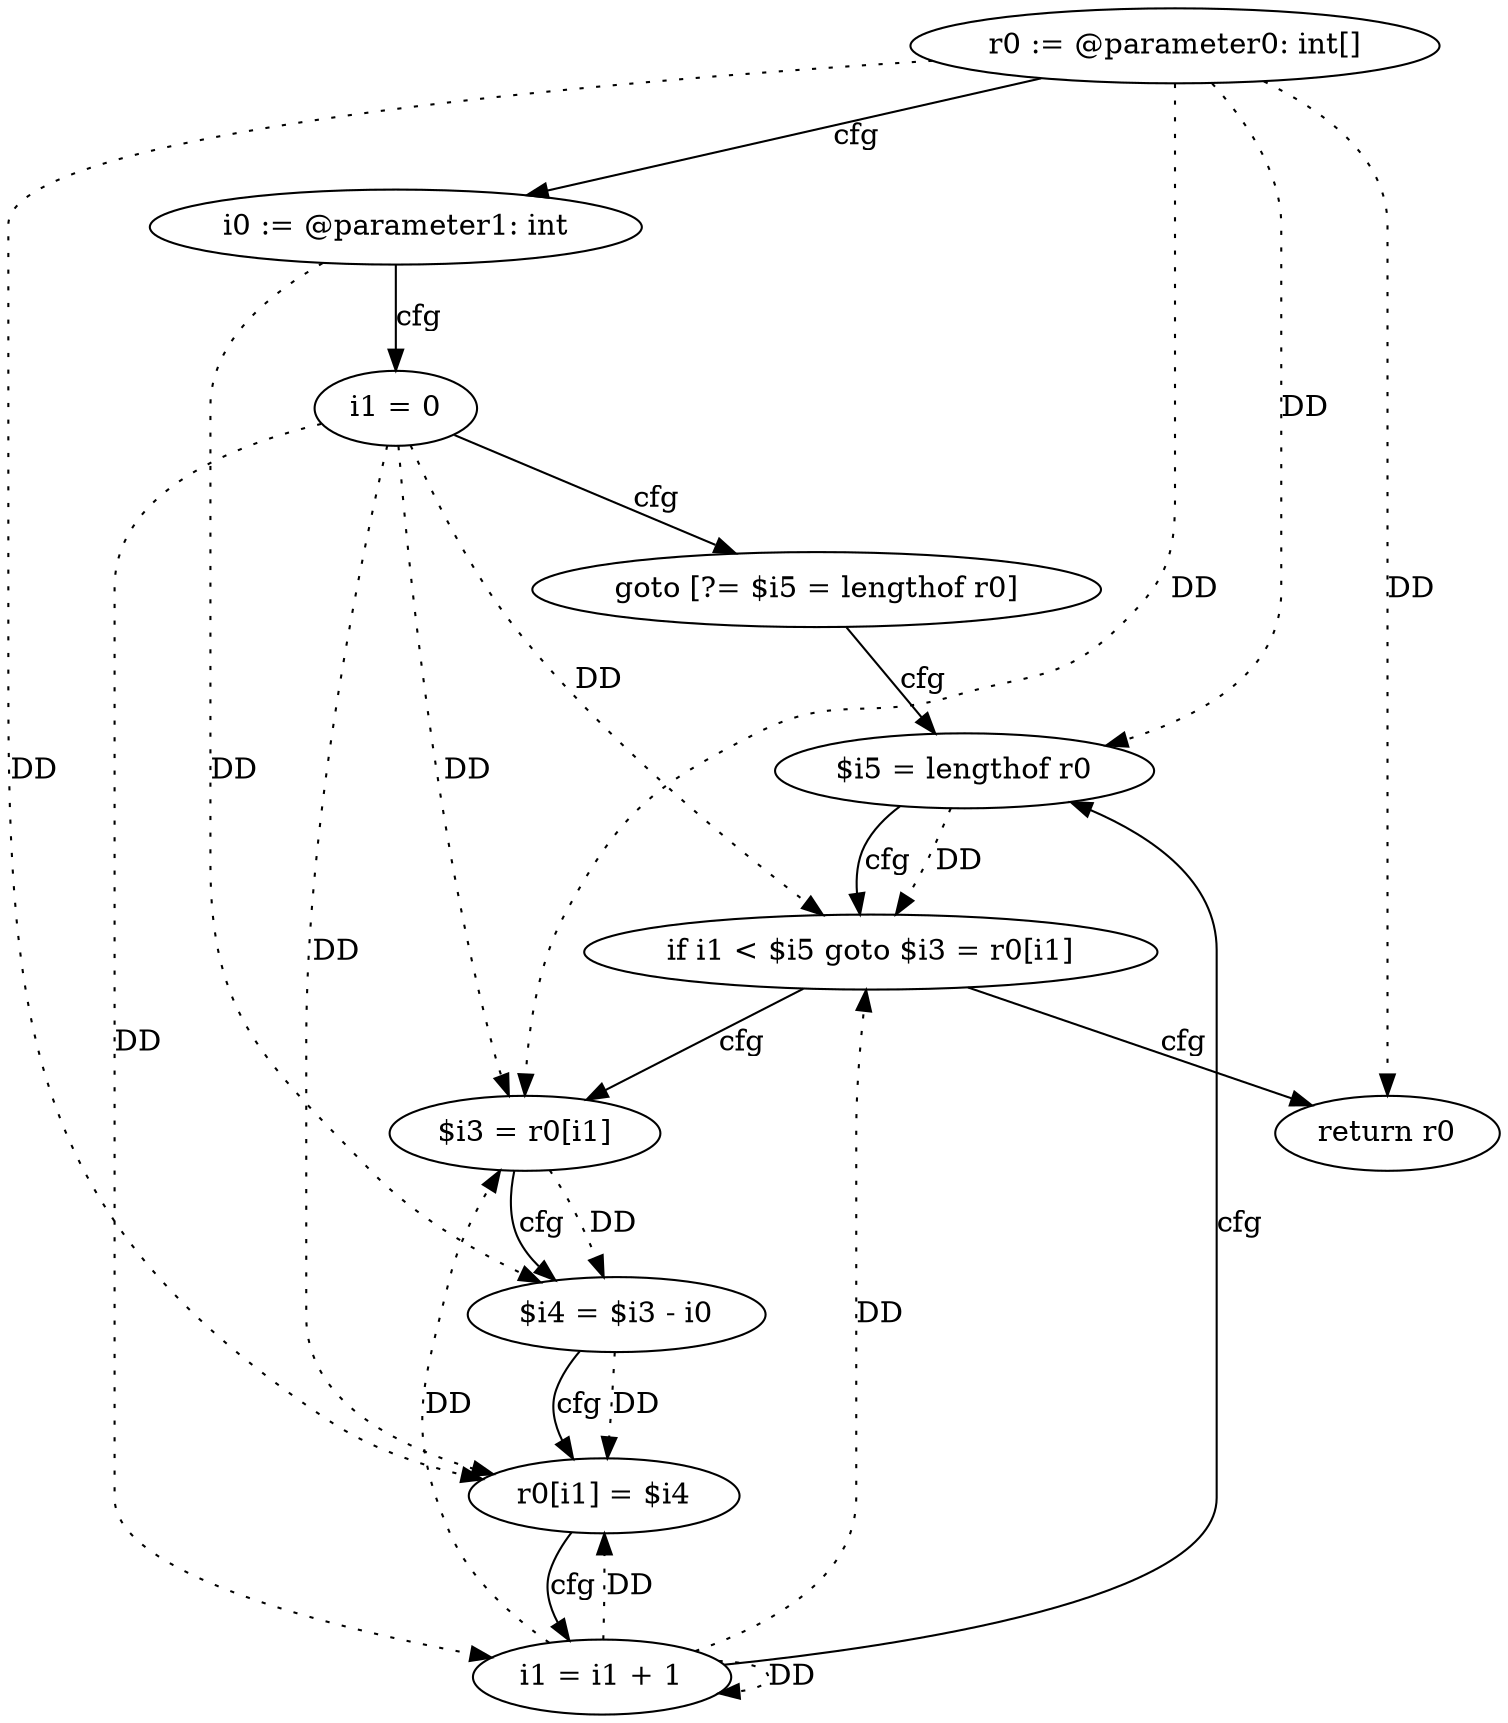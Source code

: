 digraph "dec_array" {
    "0" [label="r0 := @parameter0: int[]",];
    "1" [label="i0 := @parameter1: int",];
    "2" [label="i1 = 0",];
    "3" [label="goto [?= $i5 = lengthof r0]",];
    "4" [label="$i3 = r0[i1]",];
    "5" [label="$i4 = $i3 - i0",];
    "6" [label="r0[i1] = $i4",];
    "7" [label="i1 = i1 + 1",];
    "8" [label="$i5 = lengthof r0",];
    "9" [label="if i1 < $i5 goto $i3 = r0[i1]",];
    "10" [label="return r0",];
    "0"->"4" [label="DD",style=dotted,];
    "0"->"6" [label="DD",style=dotted,];
    "0"->"8" [label="DD",style=dotted,];
    "0"->"10" [label="DD",style=dotted,];
    "1"->"5" [label="DD",style=dotted,];
    "2"->"4" [label="DD",style=dotted,];
    "2"->"6" [label="DD",style=dotted,];
    "2"->"7" [label="DD",style=dotted,];
    "2"->"9" [label="DD",style=dotted,];
    "4"->"5" [label="DD",style=dotted,];
    "5"->"6" [label="DD",style=dotted,];
    "7"->"4" [label="DD",style=dotted,];
    "7"->"6" [label="DD",style=dotted,];
    "7"->"7" [label="DD",style=dotted,];
    "7"->"9" [label="DD",style=dotted,];
    "8"->"9" [label="DD",style=dotted,];
    "0"->"1" [label="cfg",];
    "1"->"2" [label="cfg",];
    "2"->"3" [label="cfg",];
    "3"->"8" [label="cfg",];
    "4"->"5" [label="cfg",];
    "5"->"6" [label="cfg",];
    "6"->"7" [label="cfg",];
    "7"->"8" [label="cfg",];
    "8"->"9" [label="cfg",];
    "9"->"10" [label="cfg",];
    "9"->"4" [label="cfg",];
}
